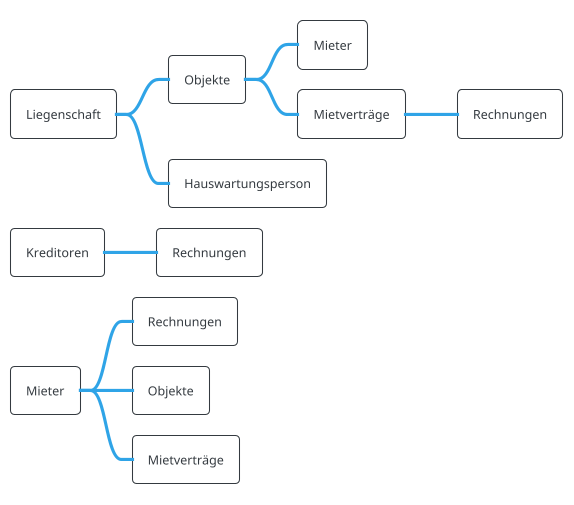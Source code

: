 @startmindmap GuiMindMAp
!theme cerulean-outline
* Liegenschaft
** Objekte
*** Mieter
*** Mietverträge
**** Rechnungen
** Hauswartungsperson

* Kreditoren
** Rechnungen

* Mieter
** Rechnungen
** Objekte
** Mietverträge
@endmindmap